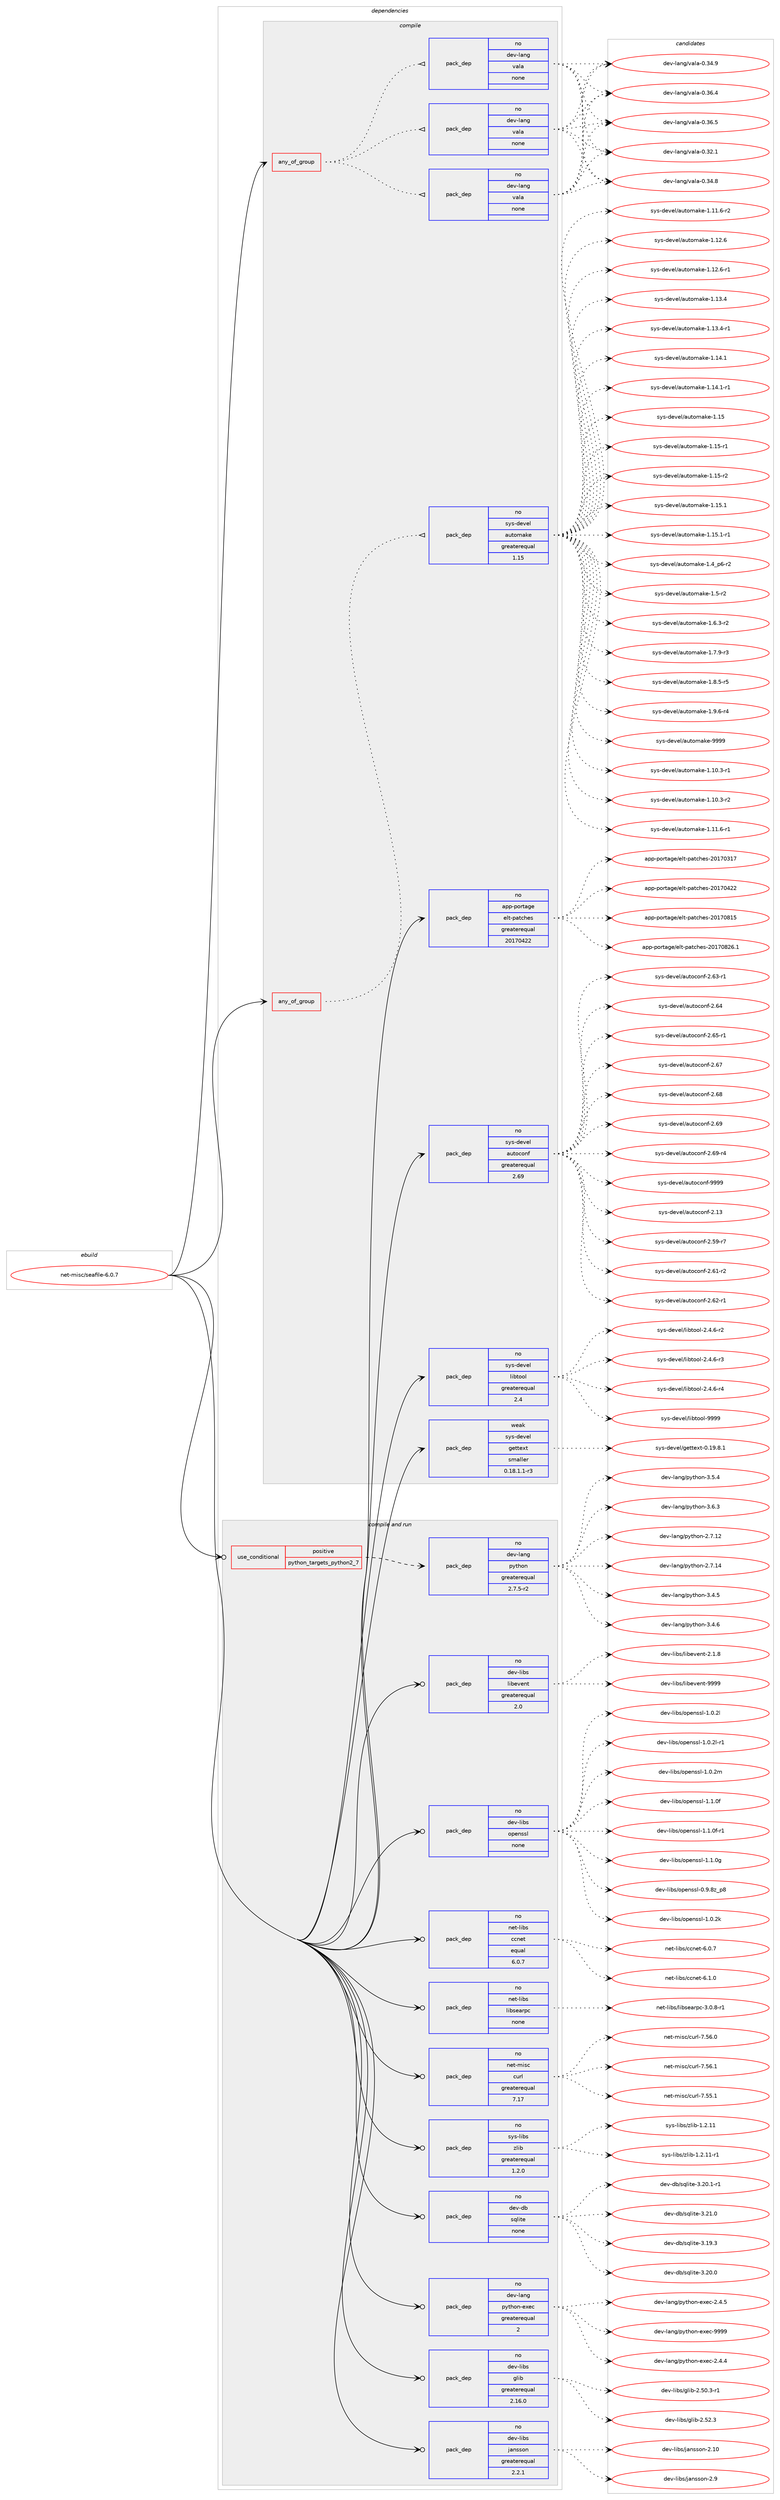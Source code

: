 digraph prolog {

# *************
# Graph options
# *************

newrank=true;
concentrate=true;
compound=true;
graph [rankdir=LR,fontname=Helvetica,fontsize=10,ranksep=1.5];#, ranksep=2.5, nodesep=0.2];
edge  [arrowhead=vee];
node  [fontname=Helvetica,fontsize=10];

# **********
# The ebuild
# **********

subgraph cluster_leftcol {
color=gray;
rank=same;
label=<<i>ebuild</i>>;
id [label="net-misc/seafile-6.0.7", color=red, width=4, href="../net-misc/seafile-6.0.7.svg"];
}

# ****************
# The dependencies
# ****************

subgraph cluster_midcol {
color=gray;
label=<<i>dependencies</i>>;
subgraph cluster_compile {
fillcolor="#eeeeee";
style=filled;
label=<<i>compile</i>>;
subgraph any7133 {
dependency430131 [label=<<TABLE BORDER="0" CELLBORDER="1" CELLSPACING="0" CELLPADDING="4"><TR><TD CELLPADDING="10">any_of_group</TD></TR></TABLE>>, shape=none, color=red];subgraph pack316324 {
dependency430132 [label=<<TABLE BORDER="0" CELLBORDER="1" CELLSPACING="0" CELLPADDING="4" WIDTH="220"><TR><TD ROWSPAN="6" CELLPADDING="30">pack_dep</TD></TR><TR><TD WIDTH="110">no</TD></TR><TR><TD>dev-lang</TD></TR><TR><TD>vala</TD></TR><TR><TD>none</TD></TR><TR><TD></TD></TR></TABLE>>, shape=none, color=blue];
}
dependency430131:e -> dependency430132:w [weight=20,style="dotted",arrowhead="oinv"];
subgraph pack316325 {
dependency430133 [label=<<TABLE BORDER="0" CELLBORDER="1" CELLSPACING="0" CELLPADDING="4" WIDTH="220"><TR><TD ROWSPAN="6" CELLPADDING="30">pack_dep</TD></TR><TR><TD WIDTH="110">no</TD></TR><TR><TD>dev-lang</TD></TR><TR><TD>vala</TD></TR><TR><TD>none</TD></TR><TR><TD></TD></TR></TABLE>>, shape=none, color=blue];
}
dependency430131:e -> dependency430133:w [weight=20,style="dotted",arrowhead="oinv"];
subgraph pack316326 {
dependency430134 [label=<<TABLE BORDER="0" CELLBORDER="1" CELLSPACING="0" CELLPADDING="4" WIDTH="220"><TR><TD ROWSPAN="6" CELLPADDING="30">pack_dep</TD></TR><TR><TD WIDTH="110">no</TD></TR><TR><TD>dev-lang</TD></TR><TR><TD>vala</TD></TR><TR><TD>none</TD></TR><TR><TD></TD></TR></TABLE>>, shape=none, color=blue];
}
dependency430131:e -> dependency430134:w [weight=20,style="dotted",arrowhead="oinv"];
}
id:e -> dependency430131:w [weight=20,style="solid",arrowhead="vee"];
subgraph any7134 {
dependency430135 [label=<<TABLE BORDER="0" CELLBORDER="1" CELLSPACING="0" CELLPADDING="4"><TR><TD CELLPADDING="10">any_of_group</TD></TR></TABLE>>, shape=none, color=red];subgraph pack316327 {
dependency430136 [label=<<TABLE BORDER="0" CELLBORDER="1" CELLSPACING="0" CELLPADDING="4" WIDTH="220"><TR><TD ROWSPAN="6" CELLPADDING="30">pack_dep</TD></TR><TR><TD WIDTH="110">no</TD></TR><TR><TD>sys-devel</TD></TR><TR><TD>automake</TD></TR><TR><TD>greaterequal</TD></TR><TR><TD>1.15</TD></TR></TABLE>>, shape=none, color=blue];
}
dependency430135:e -> dependency430136:w [weight=20,style="dotted",arrowhead="oinv"];
}
id:e -> dependency430135:w [weight=20,style="solid",arrowhead="vee"];
subgraph pack316328 {
dependency430137 [label=<<TABLE BORDER="0" CELLBORDER="1" CELLSPACING="0" CELLPADDING="4" WIDTH="220"><TR><TD ROWSPAN="6" CELLPADDING="30">pack_dep</TD></TR><TR><TD WIDTH="110">no</TD></TR><TR><TD>app-portage</TD></TR><TR><TD>elt-patches</TD></TR><TR><TD>greaterequal</TD></TR><TR><TD>20170422</TD></TR></TABLE>>, shape=none, color=blue];
}
id:e -> dependency430137:w [weight=20,style="solid",arrowhead="vee"];
subgraph pack316329 {
dependency430138 [label=<<TABLE BORDER="0" CELLBORDER="1" CELLSPACING="0" CELLPADDING="4" WIDTH="220"><TR><TD ROWSPAN="6" CELLPADDING="30">pack_dep</TD></TR><TR><TD WIDTH="110">no</TD></TR><TR><TD>sys-devel</TD></TR><TR><TD>autoconf</TD></TR><TR><TD>greaterequal</TD></TR><TR><TD>2.69</TD></TR></TABLE>>, shape=none, color=blue];
}
id:e -> dependency430138:w [weight=20,style="solid",arrowhead="vee"];
subgraph pack316330 {
dependency430139 [label=<<TABLE BORDER="0" CELLBORDER="1" CELLSPACING="0" CELLPADDING="4" WIDTH="220"><TR><TD ROWSPAN="6" CELLPADDING="30">pack_dep</TD></TR><TR><TD WIDTH="110">no</TD></TR><TR><TD>sys-devel</TD></TR><TR><TD>libtool</TD></TR><TR><TD>greaterequal</TD></TR><TR><TD>2.4</TD></TR></TABLE>>, shape=none, color=blue];
}
id:e -> dependency430139:w [weight=20,style="solid",arrowhead="vee"];
subgraph pack316331 {
dependency430140 [label=<<TABLE BORDER="0" CELLBORDER="1" CELLSPACING="0" CELLPADDING="4" WIDTH="220"><TR><TD ROWSPAN="6" CELLPADDING="30">pack_dep</TD></TR><TR><TD WIDTH="110">weak</TD></TR><TR><TD>sys-devel</TD></TR><TR><TD>gettext</TD></TR><TR><TD>smaller</TD></TR><TR><TD>0.18.1.1-r3</TD></TR></TABLE>>, shape=none, color=blue];
}
id:e -> dependency430140:w [weight=20,style="solid",arrowhead="vee"];
}
subgraph cluster_compileandrun {
fillcolor="#eeeeee";
style=filled;
label=<<i>compile and run</i>>;
subgraph cond106443 {
dependency430141 [label=<<TABLE BORDER="0" CELLBORDER="1" CELLSPACING="0" CELLPADDING="4"><TR><TD ROWSPAN="3" CELLPADDING="10">use_conditional</TD></TR><TR><TD>positive</TD></TR><TR><TD>python_targets_python2_7</TD></TR></TABLE>>, shape=none, color=red];
subgraph pack316332 {
dependency430142 [label=<<TABLE BORDER="0" CELLBORDER="1" CELLSPACING="0" CELLPADDING="4" WIDTH="220"><TR><TD ROWSPAN="6" CELLPADDING="30">pack_dep</TD></TR><TR><TD WIDTH="110">no</TD></TR><TR><TD>dev-lang</TD></TR><TR><TD>python</TD></TR><TR><TD>greaterequal</TD></TR><TR><TD>2.7.5-r2</TD></TR></TABLE>>, shape=none, color=blue];
}
dependency430141:e -> dependency430142:w [weight=20,style="dashed",arrowhead="vee"];
}
id:e -> dependency430141:w [weight=20,style="solid",arrowhead="odotvee"];
subgraph pack316333 {
dependency430143 [label=<<TABLE BORDER="0" CELLBORDER="1" CELLSPACING="0" CELLPADDING="4" WIDTH="220"><TR><TD ROWSPAN="6" CELLPADDING="30">pack_dep</TD></TR><TR><TD WIDTH="110">no</TD></TR><TR><TD>dev-db</TD></TR><TR><TD>sqlite</TD></TR><TR><TD>none</TD></TR><TR><TD></TD></TR></TABLE>>, shape=none, color=blue];
}
id:e -> dependency430143:w [weight=20,style="solid",arrowhead="odotvee"];
subgraph pack316334 {
dependency430144 [label=<<TABLE BORDER="0" CELLBORDER="1" CELLSPACING="0" CELLPADDING="4" WIDTH="220"><TR><TD ROWSPAN="6" CELLPADDING="30">pack_dep</TD></TR><TR><TD WIDTH="110">no</TD></TR><TR><TD>dev-lang</TD></TR><TR><TD>python-exec</TD></TR><TR><TD>greaterequal</TD></TR><TR><TD>2</TD></TR></TABLE>>, shape=none, color=blue];
}
id:e -> dependency430144:w [weight=20,style="solid",arrowhead="odotvee"];
subgraph pack316335 {
dependency430145 [label=<<TABLE BORDER="0" CELLBORDER="1" CELLSPACING="0" CELLPADDING="4" WIDTH="220"><TR><TD ROWSPAN="6" CELLPADDING="30">pack_dep</TD></TR><TR><TD WIDTH="110">no</TD></TR><TR><TD>dev-libs</TD></TR><TR><TD>glib</TD></TR><TR><TD>greaterequal</TD></TR><TR><TD>2.16.0</TD></TR></TABLE>>, shape=none, color=blue];
}
id:e -> dependency430145:w [weight=20,style="solid",arrowhead="odotvee"];
subgraph pack316336 {
dependency430146 [label=<<TABLE BORDER="0" CELLBORDER="1" CELLSPACING="0" CELLPADDING="4" WIDTH="220"><TR><TD ROWSPAN="6" CELLPADDING="30">pack_dep</TD></TR><TR><TD WIDTH="110">no</TD></TR><TR><TD>dev-libs</TD></TR><TR><TD>jansson</TD></TR><TR><TD>greaterequal</TD></TR><TR><TD>2.2.1</TD></TR></TABLE>>, shape=none, color=blue];
}
id:e -> dependency430146:w [weight=20,style="solid",arrowhead="odotvee"];
subgraph pack316337 {
dependency430147 [label=<<TABLE BORDER="0" CELLBORDER="1" CELLSPACING="0" CELLPADDING="4" WIDTH="220"><TR><TD ROWSPAN="6" CELLPADDING="30">pack_dep</TD></TR><TR><TD WIDTH="110">no</TD></TR><TR><TD>dev-libs</TD></TR><TR><TD>libevent</TD></TR><TR><TD>greaterequal</TD></TR><TR><TD>2.0</TD></TR></TABLE>>, shape=none, color=blue];
}
id:e -> dependency430147:w [weight=20,style="solid",arrowhead="odotvee"];
subgraph pack316338 {
dependency430148 [label=<<TABLE BORDER="0" CELLBORDER="1" CELLSPACING="0" CELLPADDING="4" WIDTH="220"><TR><TD ROWSPAN="6" CELLPADDING="30">pack_dep</TD></TR><TR><TD WIDTH="110">no</TD></TR><TR><TD>dev-libs</TD></TR><TR><TD>openssl</TD></TR><TR><TD>none</TD></TR><TR><TD></TD></TR></TABLE>>, shape=none, color=blue];
}
id:e -> dependency430148:w [weight=20,style="solid",arrowhead="odotvee"];
subgraph pack316339 {
dependency430149 [label=<<TABLE BORDER="0" CELLBORDER="1" CELLSPACING="0" CELLPADDING="4" WIDTH="220"><TR><TD ROWSPAN="6" CELLPADDING="30">pack_dep</TD></TR><TR><TD WIDTH="110">no</TD></TR><TR><TD>net-libs</TD></TR><TR><TD>ccnet</TD></TR><TR><TD>equal</TD></TR><TR><TD>6.0.7</TD></TR></TABLE>>, shape=none, color=blue];
}
id:e -> dependency430149:w [weight=20,style="solid",arrowhead="odotvee"];
subgraph pack316340 {
dependency430150 [label=<<TABLE BORDER="0" CELLBORDER="1" CELLSPACING="0" CELLPADDING="4" WIDTH="220"><TR><TD ROWSPAN="6" CELLPADDING="30">pack_dep</TD></TR><TR><TD WIDTH="110">no</TD></TR><TR><TD>net-libs</TD></TR><TR><TD>libsearpc</TD></TR><TR><TD>none</TD></TR><TR><TD></TD></TR></TABLE>>, shape=none, color=blue];
}
id:e -> dependency430150:w [weight=20,style="solid",arrowhead="odotvee"];
subgraph pack316341 {
dependency430151 [label=<<TABLE BORDER="0" CELLBORDER="1" CELLSPACING="0" CELLPADDING="4" WIDTH="220"><TR><TD ROWSPAN="6" CELLPADDING="30">pack_dep</TD></TR><TR><TD WIDTH="110">no</TD></TR><TR><TD>net-misc</TD></TR><TR><TD>curl</TD></TR><TR><TD>greaterequal</TD></TR><TR><TD>7.17</TD></TR></TABLE>>, shape=none, color=blue];
}
id:e -> dependency430151:w [weight=20,style="solid",arrowhead="odotvee"];
subgraph pack316342 {
dependency430152 [label=<<TABLE BORDER="0" CELLBORDER="1" CELLSPACING="0" CELLPADDING="4" WIDTH="220"><TR><TD ROWSPAN="6" CELLPADDING="30">pack_dep</TD></TR><TR><TD WIDTH="110">no</TD></TR><TR><TD>sys-libs</TD></TR><TR><TD>zlib</TD></TR><TR><TD>greaterequal</TD></TR><TR><TD>1.2.0</TD></TR></TABLE>>, shape=none, color=blue];
}
id:e -> dependency430152:w [weight=20,style="solid",arrowhead="odotvee"];
}
subgraph cluster_run {
fillcolor="#eeeeee";
style=filled;
label=<<i>run</i>>;
}
}

# **************
# The candidates
# **************

subgraph cluster_choices {
rank=same;
color=gray;
label=<<i>candidates</i>>;

subgraph choice316324 {
color=black;
nodesep=1;
choice100101118451089711010347118971089745484651504649 [label="dev-lang/vala-0.32.1", color=red, width=4,href="../dev-lang/vala-0.32.1.svg"];
choice100101118451089711010347118971089745484651524656 [label="dev-lang/vala-0.34.8", color=red, width=4,href="../dev-lang/vala-0.34.8.svg"];
choice100101118451089711010347118971089745484651524657 [label="dev-lang/vala-0.34.9", color=red, width=4,href="../dev-lang/vala-0.34.9.svg"];
choice100101118451089711010347118971089745484651544652 [label="dev-lang/vala-0.36.4", color=red, width=4,href="../dev-lang/vala-0.36.4.svg"];
choice100101118451089711010347118971089745484651544653 [label="dev-lang/vala-0.36.5", color=red, width=4,href="../dev-lang/vala-0.36.5.svg"];
dependency430132:e -> choice100101118451089711010347118971089745484651504649:w [style=dotted,weight="100"];
dependency430132:e -> choice100101118451089711010347118971089745484651524656:w [style=dotted,weight="100"];
dependency430132:e -> choice100101118451089711010347118971089745484651524657:w [style=dotted,weight="100"];
dependency430132:e -> choice100101118451089711010347118971089745484651544652:w [style=dotted,weight="100"];
dependency430132:e -> choice100101118451089711010347118971089745484651544653:w [style=dotted,weight="100"];
}
subgraph choice316325 {
color=black;
nodesep=1;
choice100101118451089711010347118971089745484651504649 [label="dev-lang/vala-0.32.1", color=red, width=4,href="../dev-lang/vala-0.32.1.svg"];
choice100101118451089711010347118971089745484651524656 [label="dev-lang/vala-0.34.8", color=red, width=4,href="../dev-lang/vala-0.34.8.svg"];
choice100101118451089711010347118971089745484651524657 [label="dev-lang/vala-0.34.9", color=red, width=4,href="../dev-lang/vala-0.34.9.svg"];
choice100101118451089711010347118971089745484651544652 [label="dev-lang/vala-0.36.4", color=red, width=4,href="../dev-lang/vala-0.36.4.svg"];
choice100101118451089711010347118971089745484651544653 [label="dev-lang/vala-0.36.5", color=red, width=4,href="../dev-lang/vala-0.36.5.svg"];
dependency430133:e -> choice100101118451089711010347118971089745484651504649:w [style=dotted,weight="100"];
dependency430133:e -> choice100101118451089711010347118971089745484651524656:w [style=dotted,weight="100"];
dependency430133:e -> choice100101118451089711010347118971089745484651524657:w [style=dotted,weight="100"];
dependency430133:e -> choice100101118451089711010347118971089745484651544652:w [style=dotted,weight="100"];
dependency430133:e -> choice100101118451089711010347118971089745484651544653:w [style=dotted,weight="100"];
}
subgraph choice316326 {
color=black;
nodesep=1;
choice100101118451089711010347118971089745484651504649 [label="dev-lang/vala-0.32.1", color=red, width=4,href="../dev-lang/vala-0.32.1.svg"];
choice100101118451089711010347118971089745484651524656 [label="dev-lang/vala-0.34.8", color=red, width=4,href="../dev-lang/vala-0.34.8.svg"];
choice100101118451089711010347118971089745484651524657 [label="dev-lang/vala-0.34.9", color=red, width=4,href="../dev-lang/vala-0.34.9.svg"];
choice100101118451089711010347118971089745484651544652 [label="dev-lang/vala-0.36.4", color=red, width=4,href="../dev-lang/vala-0.36.4.svg"];
choice100101118451089711010347118971089745484651544653 [label="dev-lang/vala-0.36.5", color=red, width=4,href="../dev-lang/vala-0.36.5.svg"];
dependency430134:e -> choice100101118451089711010347118971089745484651504649:w [style=dotted,weight="100"];
dependency430134:e -> choice100101118451089711010347118971089745484651524656:w [style=dotted,weight="100"];
dependency430134:e -> choice100101118451089711010347118971089745484651524657:w [style=dotted,weight="100"];
dependency430134:e -> choice100101118451089711010347118971089745484651544652:w [style=dotted,weight="100"];
dependency430134:e -> choice100101118451089711010347118971089745484651544653:w [style=dotted,weight="100"];
}
subgraph choice316327 {
color=black;
nodesep=1;
choice11512111545100101118101108479711711611110997107101454946494846514511449 [label="sys-devel/automake-1.10.3-r1", color=red, width=4,href="../sys-devel/automake-1.10.3-r1.svg"];
choice11512111545100101118101108479711711611110997107101454946494846514511450 [label="sys-devel/automake-1.10.3-r2", color=red, width=4,href="../sys-devel/automake-1.10.3-r2.svg"];
choice11512111545100101118101108479711711611110997107101454946494946544511449 [label="sys-devel/automake-1.11.6-r1", color=red, width=4,href="../sys-devel/automake-1.11.6-r1.svg"];
choice11512111545100101118101108479711711611110997107101454946494946544511450 [label="sys-devel/automake-1.11.6-r2", color=red, width=4,href="../sys-devel/automake-1.11.6-r2.svg"];
choice1151211154510010111810110847971171161111099710710145494649504654 [label="sys-devel/automake-1.12.6", color=red, width=4,href="../sys-devel/automake-1.12.6.svg"];
choice11512111545100101118101108479711711611110997107101454946495046544511449 [label="sys-devel/automake-1.12.6-r1", color=red, width=4,href="../sys-devel/automake-1.12.6-r1.svg"];
choice1151211154510010111810110847971171161111099710710145494649514652 [label="sys-devel/automake-1.13.4", color=red, width=4,href="../sys-devel/automake-1.13.4.svg"];
choice11512111545100101118101108479711711611110997107101454946495146524511449 [label="sys-devel/automake-1.13.4-r1", color=red, width=4,href="../sys-devel/automake-1.13.4-r1.svg"];
choice1151211154510010111810110847971171161111099710710145494649524649 [label="sys-devel/automake-1.14.1", color=red, width=4,href="../sys-devel/automake-1.14.1.svg"];
choice11512111545100101118101108479711711611110997107101454946495246494511449 [label="sys-devel/automake-1.14.1-r1", color=red, width=4,href="../sys-devel/automake-1.14.1-r1.svg"];
choice115121115451001011181011084797117116111109971071014549464953 [label="sys-devel/automake-1.15", color=red, width=4,href="../sys-devel/automake-1.15.svg"];
choice1151211154510010111810110847971171161111099710710145494649534511449 [label="sys-devel/automake-1.15-r1", color=red, width=4,href="../sys-devel/automake-1.15-r1.svg"];
choice1151211154510010111810110847971171161111099710710145494649534511450 [label="sys-devel/automake-1.15-r2", color=red, width=4,href="../sys-devel/automake-1.15-r2.svg"];
choice1151211154510010111810110847971171161111099710710145494649534649 [label="sys-devel/automake-1.15.1", color=red, width=4,href="../sys-devel/automake-1.15.1.svg"];
choice11512111545100101118101108479711711611110997107101454946495346494511449 [label="sys-devel/automake-1.15.1-r1", color=red, width=4,href="../sys-devel/automake-1.15.1-r1.svg"];
choice115121115451001011181011084797117116111109971071014549465295112544511450 [label="sys-devel/automake-1.4_p6-r2", color=red, width=4,href="../sys-devel/automake-1.4_p6-r2.svg"];
choice11512111545100101118101108479711711611110997107101454946534511450 [label="sys-devel/automake-1.5-r2", color=red, width=4,href="../sys-devel/automake-1.5-r2.svg"];
choice115121115451001011181011084797117116111109971071014549465446514511450 [label="sys-devel/automake-1.6.3-r2", color=red, width=4,href="../sys-devel/automake-1.6.3-r2.svg"];
choice115121115451001011181011084797117116111109971071014549465546574511451 [label="sys-devel/automake-1.7.9-r3", color=red, width=4,href="../sys-devel/automake-1.7.9-r3.svg"];
choice115121115451001011181011084797117116111109971071014549465646534511453 [label="sys-devel/automake-1.8.5-r5", color=red, width=4,href="../sys-devel/automake-1.8.5-r5.svg"];
choice115121115451001011181011084797117116111109971071014549465746544511452 [label="sys-devel/automake-1.9.6-r4", color=red, width=4,href="../sys-devel/automake-1.9.6-r4.svg"];
choice115121115451001011181011084797117116111109971071014557575757 [label="sys-devel/automake-9999", color=red, width=4,href="../sys-devel/automake-9999.svg"];
dependency430136:e -> choice11512111545100101118101108479711711611110997107101454946494846514511449:w [style=dotted,weight="100"];
dependency430136:e -> choice11512111545100101118101108479711711611110997107101454946494846514511450:w [style=dotted,weight="100"];
dependency430136:e -> choice11512111545100101118101108479711711611110997107101454946494946544511449:w [style=dotted,weight="100"];
dependency430136:e -> choice11512111545100101118101108479711711611110997107101454946494946544511450:w [style=dotted,weight="100"];
dependency430136:e -> choice1151211154510010111810110847971171161111099710710145494649504654:w [style=dotted,weight="100"];
dependency430136:e -> choice11512111545100101118101108479711711611110997107101454946495046544511449:w [style=dotted,weight="100"];
dependency430136:e -> choice1151211154510010111810110847971171161111099710710145494649514652:w [style=dotted,weight="100"];
dependency430136:e -> choice11512111545100101118101108479711711611110997107101454946495146524511449:w [style=dotted,weight="100"];
dependency430136:e -> choice1151211154510010111810110847971171161111099710710145494649524649:w [style=dotted,weight="100"];
dependency430136:e -> choice11512111545100101118101108479711711611110997107101454946495246494511449:w [style=dotted,weight="100"];
dependency430136:e -> choice115121115451001011181011084797117116111109971071014549464953:w [style=dotted,weight="100"];
dependency430136:e -> choice1151211154510010111810110847971171161111099710710145494649534511449:w [style=dotted,weight="100"];
dependency430136:e -> choice1151211154510010111810110847971171161111099710710145494649534511450:w [style=dotted,weight="100"];
dependency430136:e -> choice1151211154510010111810110847971171161111099710710145494649534649:w [style=dotted,weight="100"];
dependency430136:e -> choice11512111545100101118101108479711711611110997107101454946495346494511449:w [style=dotted,weight="100"];
dependency430136:e -> choice115121115451001011181011084797117116111109971071014549465295112544511450:w [style=dotted,weight="100"];
dependency430136:e -> choice11512111545100101118101108479711711611110997107101454946534511450:w [style=dotted,weight="100"];
dependency430136:e -> choice115121115451001011181011084797117116111109971071014549465446514511450:w [style=dotted,weight="100"];
dependency430136:e -> choice115121115451001011181011084797117116111109971071014549465546574511451:w [style=dotted,weight="100"];
dependency430136:e -> choice115121115451001011181011084797117116111109971071014549465646534511453:w [style=dotted,weight="100"];
dependency430136:e -> choice115121115451001011181011084797117116111109971071014549465746544511452:w [style=dotted,weight="100"];
dependency430136:e -> choice115121115451001011181011084797117116111109971071014557575757:w [style=dotted,weight="100"];
}
subgraph choice316328 {
color=black;
nodesep=1;
choice97112112451121111141169710310147101108116451129711699104101115455048495548514955 [label="app-portage/elt-patches-20170317", color=red, width=4,href="../app-portage/elt-patches-20170317.svg"];
choice97112112451121111141169710310147101108116451129711699104101115455048495548525050 [label="app-portage/elt-patches-20170422", color=red, width=4,href="../app-portage/elt-patches-20170422.svg"];
choice97112112451121111141169710310147101108116451129711699104101115455048495548564953 [label="app-portage/elt-patches-20170815", color=red, width=4,href="../app-portage/elt-patches-20170815.svg"];
choice971121124511211111411697103101471011081164511297116991041011154550484955485650544649 [label="app-portage/elt-patches-20170826.1", color=red, width=4,href="../app-portage/elt-patches-20170826.1.svg"];
dependency430137:e -> choice97112112451121111141169710310147101108116451129711699104101115455048495548514955:w [style=dotted,weight="100"];
dependency430137:e -> choice97112112451121111141169710310147101108116451129711699104101115455048495548525050:w [style=dotted,weight="100"];
dependency430137:e -> choice97112112451121111141169710310147101108116451129711699104101115455048495548564953:w [style=dotted,weight="100"];
dependency430137:e -> choice971121124511211111411697103101471011081164511297116991041011154550484955485650544649:w [style=dotted,weight="100"];
}
subgraph choice316329 {
color=black;
nodesep=1;
choice115121115451001011181011084797117116111991111101024550464951 [label="sys-devel/autoconf-2.13", color=red, width=4,href="../sys-devel/autoconf-2.13.svg"];
choice1151211154510010111810110847971171161119911111010245504653574511455 [label="sys-devel/autoconf-2.59-r7", color=red, width=4,href="../sys-devel/autoconf-2.59-r7.svg"];
choice1151211154510010111810110847971171161119911111010245504654494511450 [label="sys-devel/autoconf-2.61-r2", color=red, width=4,href="../sys-devel/autoconf-2.61-r2.svg"];
choice1151211154510010111810110847971171161119911111010245504654504511449 [label="sys-devel/autoconf-2.62-r1", color=red, width=4,href="../sys-devel/autoconf-2.62-r1.svg"];
choice1151211154510010111810110847971171161119911111010245504654514511449 [label="sys-devel/autoconf-2.63-r1", color=red, width=4,href="../sys-devel/autoconf-2.63-r1.svg"];
choice115121115451001011181011084797117116111991111101024550465452 [label="sys-devel/autoconf-2.64", color=red, width=4,href="../sys-devel/autoconf-2.64.svg"];
choice1151211154510010111810110847971171161119911111010245504654534511449 [label="sys-devel/autoconf-2.65-r1", color=red, width=4,href="../sys-devel/autoconf-2.65-r1.svg"];
choice115121115451001011181011084797117116111991111101024550465455 [label="sys-devel/autoconf-2.67", color=red, width=4,href="../sys-devel/autoconf-2.67.svg"];
choice115121115451001011181011084797117116111991111101024550465456 [label="sys-devel/autoconf-2.68", color=red, width=4,href="../sys-devel/autoconf-2.68.svg"];
choice115121115451001011181011084797117116111991111101024550465457 [label="sys-devel/autoconf-2.69", color=red, width=4,href="../sys-devel/autoconf-2.69.svg"];
choice1151211154510010111810110847971171161119911111010245504654574511452 [label="sys-devel/autoconf-2.69-r4", color=red, width=4,href="../sys-devel/autoconf-2.69-r4.svg"];
choice115121115451001011181011084797117116111991111101024557575757 [label="sys-devel/autoconf-9999", color=red, width=4,href="../sys-devel/autoconf-9999.svg"];
dependency430138:e -> choice115121115451001011181011084797117116111991111101024550464951:w [style=dotted,weight="100"];
dependency430138:e -> choice1151211154510010111810110847971171161119911111010245504653574511455:w [style=dotted,weight="100"];
dependency430138:e -> choice1151211154510010111810110847971171161119911111010245504654494511450:w [style=dotted,weight="100"];
dependency430138:e -> choice1151211154510010111810110847971171161119911111010245504654504511449:w [style=dotted,weight="100"];
dependency430138:e -> choice1151211154510010111810110847971171161119911111010245504654514511449:w [style=dotted,weight="100"];
dependency430138:e -> choice115121115451001011181011084797117116111991111101024550465452:w [style=dotted,weight="100"];
dependency430138:e -> choice1151211154510010111810110847971171161119911111010245504654534511449:w [style=dotted,weight="100"];
dependency430138:e -> choice115121115451001011181011084797117116111991111101024550465455:w [style=dotted,weight="100"];
dependency430138:e -> choice115121115451001011181011084797117116111991111101024550465456:w [style=dotted,weight="100"];
dependency430138:e -> choice115121115451001011181011084797117116111991111101024550465457:w [style=dotted,weight="100"];
dependency430138:e -> choice1151211154510010111810110847971171161119911111010245504654574511452:w [style=dotted,weight="100"];
dependency430138:e -> choice115121115451001011181011084797117116111991111101024557575757:w [style=dotted,weight="100"];
}
subgraph choice316330 {
color=black;
nodesep=1;
choice1151211154510010111810110847108105981161111111084550465246544511450 [label="sys-devel/libtool-2.4.6-r2", color=red, width=4,href="../sys-devel/libtool-2.4.6-r2.svg"];
choice1151211154510010111810110847108105981161111111084550465246544511451 [label="sys-devel/libtool-2.4.6-r3", color=red, width=4,href="../sys-devel/libtool-2.4.6-r3.svg"];
choice1151211154510010111810110847108105981161111111084550465246544511452 [label="sys-devel/libtool-2.4.6-r4", color=red, width=4,href="../sys-devel/libtool-2.4.6-r4.svg"];
choice1151211154510010111810110847108105981161111111084557575757 [label="sys-devel/libtool-9999", color=red, width=4,href="../sys-devel/libtool-9999.svg"];
dependency430139:e -> choice1151211154510010111810110847108105981161111111084550465246544511450:w [style=dotted,weight="100"];
dependency430139:e -> choice1151211154510010111810110847108105981161111111084550465246544511451:w [style=dotted,weight="100"];
dependency430139:e -> choice1151211154510010111810110847108105981161111111084550465246544511452:w [style=dotted,weight="100"];
dependency430139:e -> choice1151211154510010111810110847108105981161111111084557575757:w [style=dotted,weight="100"];
}
subgraph choice316331 {
color=black;
nodesep=1;
choice1151211154510010111810110847103101116116101120116454846495746564649 [label="sys-devel/gettext-0.19.8.1", color=red, width=4,href="../sys-devel/gettext-0.19.8.1.svg"];
dependency430140:e -> choice1151211154510010111810110847103101116116101120116454846495746564649:w [style=dotted,weight="100"];
}
subgraph choice316332 {
color=black;
nodesep=1;
choice10010111845108971101034711212111610411111045504655464950 [label="dev-lang/python-2.7.12", color=red, width=4,href="../dev-lang/python-2.7.12.svg"];
choice10010111845108971101034711212111610411111045504655464952 [label="dev-lang/python-2.7.14", color=red, width=4,href="../dev-lang/python-2.7.14.svg"];
choice100101118451089711010347112121116104111110455146524653 [label="dev-lang/python-3.4.5", color=red, width=4,href="../dev-lang/python-3.4.5.svg"];
choice100101118451089711010347112121116104111110455146524654 [label="dev-lang/python-3.4.6", color=red, width=4,href="../dev-lang/python-3.4.6.svg"];
choice100101118451089711010347112121116104111110455146534652 [label="dev-lang/python-3.5.4", color=red, width=4,href="../dev-lang/python-3.5.4.svg"];
choice100101118451089711010347112121116104111110455146544651 [label="dev-lang/python-3.6.3", color=red, width=4,href="../dev-lang/python-3.6.3.svg"];
dependency430142:e -> choice10010111845108971101034711212111610411111045504655464950:w [style=dotted,weight="100"];
dependency430142:e -> choice10010111845108971101034711212111610411111045504655464952:w [style=dotted,weight="100"];
dependency430142:e -> choice100101118451089711010347112121116104111110455146524653:w [style=dotted,weight="100"];
dependency430142:e -> choice100101118451089711010347112121116104111110455146524654:w [style=dotted,weight="100"];
dependency430142:e -> choice100101118451089711010347112121116104111110455146534652:w [style=dotted,weight="100"];
dependency430142:e -> choice100101118451089711010347112121116104111110455146544651:w [style=dotted,weight="100"];
}
subgraph choice316333 {
color=black;
nodesep=1;
choice10010111845100984711511310810511610145514649574651 [label="dev-db/sqlite-3.19.3", color=red, width=4,href="../dev-db/sqlite-3.19.3.svg"];
choice10010111845100984711511310810511610145514650484648 [label="dev-db/sqlite-3.20.0", color=red, width=4,href="../dev-db/sqlite-3.20.0.svg"];
choice100101118451009847115113108105116101455146504846494511449 [label="dev-db/sqlite-3.20.1-r1", color=red, width=4,href="../dev-db/sqlite-3.20.1-r1.svg"];
choice10010111845100984711511310810511610145514650494648 [label="dev-db/sqlite-3.21.0", color=red, width=4,href="../dev-db/sqlite-3.21.0.svg"];
dependency430143:e -> choice10010111845100984711511310810511610145514649574651:w [style=dotted,weight="100"];
dependency430143:e -> choice10010111845100984711511310810511610145514650484648:w [style=dotted,weight="100"];
dependency430143:e -> choice100101118451009847115113108105116101455146504846494511449:w [style=dotted,weight="100"];
dependency430143:e -> choice10010111845100984711511310810511610145514650494648:w [style=dotted,weight="100"];
}
subgraph choice316334 {
color=black;
nodesep=1;
choice1001011184510897110103471121211161041111104510112010199455046524652 [label="dev-lang/python-exec-2.4.4", color=red, width=4,href="../dev-lang/python-exec-2.4.4.svg"];
choice1001011184510897110103471121211161041111104510112010199455046524653 [label="dev-lang/python-exec-2.4.5", color=red, width=4,href="../dev-lang/python-exec-2.4.5.svg"];
choice10010111845108971101034711212111610411111045101120101994557575757 [label="dev-lang/python-exec-9999", color=red, width=4,href="../dev-lang/python-exec-9999.svg"];
dependency430144:e -> choice1001011184510897110103471121211161041111104510112010199455046524652:w [style=dotted,weight="100"];
dependency430144:e -> choice1001011184510897110103471121211161041111104510112010199455046524653:w [style=dotted,weight="100"];
dependency430144:e -> choice10010111845108971101034711212111610411111045101120101994557575757:w [style=dotted,weight="100"];
}
subgraph choice316335 {
color=black;
nodesep=1;
choice10010111845108105981154710310810598455046534846514511449 [label="dev-libs/glib-2.50.3-r1", color=red, width=4,href="../dev-libs/glib-2.50.3-r1.svg"];
choice1001011184510810598115471031081059845504653504651 [label="dev-libs/glib-2.52.3", color=red, width=4,href="../dev-libs/glib-2.52.3.svg"];
dependency430145:e -> choice10010111845108105981154710310810598455046534846514511449:w [style=dotted,weight="100"];
dependency430145:e -> choice1001011184510810598115471031081059845504653504651:w [style=dotted,weight="100"];
}
subgraph choice316336 {
color=black;
nodesep=1;
choice100101118451081059811547106971101151151111104550464948 [label="dev-libs/jansson-2.10", color=red, width=4,href="../dev-libs/jansson-2.10.svg"];
choice1001011184510810598115471069711011511511111045504657 [label="dev-libs/jansson-2.9", color=red, width=4,href="../dev-libs/jansson-2.9.svg"];
dependency430146:e -> choice100101118451081059811547106971101151151111104550464948:w [style=dotted,weight="100"];
dependency430146:e -> choice1001011184510810598115471069711011511511111045504657:w [style=dotted,weight="100"];
}
subgraph choice316337 {
color=black;
nodesep=1;
choice10010111845108105981154710810598101118101110116455046494656 [label="dev-libs/libevent-2.1.8", color=red, width=4,href="../dev-libs/libevent-2.1.8.svg"];
choice100101118451081059811547108105981011181011101164557575757 [label="dev-libs/libevent-9999", color=red, width=4,href="../dev-libs/libevent-9999.svg"];
dependency430147:e -> choice10010111845108105981154710810598101118101110116455046494656:w [style=dotted,weight="100"];
dependency430147:e -> choice100101118451081059811547108105981011181011101164557575757:w [style=dotted,weight="100"];
}
subgraph choice316338 {
color=black;
nodesep=1;
choice1001011184510810598115471111121011101151151084548465746561229511256 [label="dev-libs/openssl-0.9.8z_p8", color=red, width=4,href="../dev-libs/openssl-0.9.8z_p8.svg"];
choice100101118451081059811547111112101110115115108454946484650107 [label="dev-libs/openssl-1.0.2k", color=red, width=4,href="../dev-libs/openssl-1.0.2k.svg"];
choice100101118451081059811547111112101110115115108454946484650108 [label="dev-libs/openssl-1.0.2l", color=red, width=4,href="../dev-libs/openssl-1.0.2l.svg"];
choice1001011184510810598115471111121011101151151084549464846501084511449 [label="dev-libs/openssl-1.0.2l-r1", color=red, width=4,href="../dev-libs/openssl-1.0.2l-r1.svg"];
choice100101118451081059811547111112101110115115108454946484650109 [label="dev-libs/openssl-1.0.2m", color=red, width=4,href="../dev-libs/openssl-1.0.2m.svg"];
choice100101118451081059811547111112101110115115108454946494648102 [label="dev-libs/openssl-1.1.0f", color=red, width=4,href="../dev-libs/openssl-1.1.0f.svg"];
choice1001011184510810598115471111121011101151151084549464946481024511449 [label="dev-libs/openssl-1.1.0f-r1", color=red, width=4,href="../dev-libs/openssl-1.1.0f-r1.svg"];
choice100101118451081059811547111112101110115115108454946494648103 [label="dev-libs/openssl-1.1.0g", color=red, width=4,href="../dev-libs/openssl-1.1.0g.svg"];
dependency430148:e -> choice1001011184510810598115471111121011101151151084548465746561229511256:w [style=dotted,weight="100"];
dependency430148:e -> choice100101118451081059811547111112101110115115108454946484650107:w [style=dotted,weight="100"];
dependency430148:e -> choice100101118451081059811547111112101110115115108454946484650108:w [style=dotted,weight="100"];
dependency430148:e -> choice1001011184510810598115471111121011101151151084549464846501084511449:w [style=dotted,weight="100"];
dependency430148:e -> choice100101118451081059811547111112101110115115108454946484650109:w [style=dotted,weight="100"];
dependency430148:e -> choice100101118451081059811547111112101110115115108454946494648102:w [style=dotted,weight="100"];
dependency430148:e -> choice1001011184510810598115471111121011101151151084549464946481024511449:w [style=dotted,weight="100"];
dependency430148:e -> choice100101118451081059811547111112101110115115108454946494648103:w [style=dotted,weight="100"];
}
subgraph choice316339 {
color=black;
nodesep=1;
choice1101011164510810598115479999110101116455446484655 [label="net-libs/ccnet-6.0.7", color=red, width=4,href="../net-libs/ccnet-6.0.7.svg"];
choice1101011164510810598115479999110101116455446494648 [label="net-libs/ccnet-6.1.0", color=red, width=4,href="../net-libs/ccnet-6.1.0.svg"];
dependency430149:e -> choice1101011164510810598115479999110101116455446484655:w [style=dotted,weight="100"];
dependency430149:e -> choice1101011164510810598115479999110101116455446494648:w [style=dotted,weight="100"];
}
subgraph choice316340 {
color=black;
nodesep=1;
choice1101011164510810598115471081059811510197114112994551464846564511449 [label="net-libs/libsearpc-3.0.8-r1", color=red, width=4,href="../net-libs/libsearpc-3.0.8-r1.svg"];
dependency430150:e -> choice1101011164510810598115471081059811510197114112994551464846564511449:w [style=dotted,weight="100"];
}
subgraph choice316341 {
color=black;
nodesep=1;
choice1101011164510910511599479911711410845554653534649 [label="net-misc/curl-7.55.1", color=red, width=4,href="../net-misc/curl-7.55.1.svg"];
choice1101011164510910511599479911711410845554653544648 [label="net-misc/curl-7.56.0", color=red, width=4,href="../net-misc/curl-7.56.0.svg"];
choice1101011164510910511599479911711410845554653544649 [label="net-misc/curl-7.56.1", color=red, width=4,href="../net-misc/curl-7.56.1.svg"];
dependency430151:e -> choice1101011164510910511599479911711410845554653534649:w [style=dotted,weight="100"];
dependency430151:e -> choice1101011164510910511599479911711410845554653544648:w [style=dotted,weight="100"];
dependency430151:e -> choice1101011164510910511599479911711410845554653544649:w [style=dotted,weight="100"];
}
subgraph choice316342 {
color=black;
nodesep=1;
choice1151211154510810598115471221081059845494650464949 [label="sys-libs/zlib-1.2.11", color=red, width=4,href="../sys-libs/zlib-1.2.11.svg"];
choice11512111545108105981154712210810598454946504649494511449 [label="sys-libs/zlib-1.2.11-r1", color=red, width=4,href="../sys-libs/zlib-1.2.11-r1.svg"];
dependency430152:e -> choice1151211154510810598115471221081059845494650464949:w [style=dotted,weight="100"];
dependency430152:e -> choice11512111545108105981154712210810598454946504649494511449:w [style=dotted,weight="100"];
}
}

}
